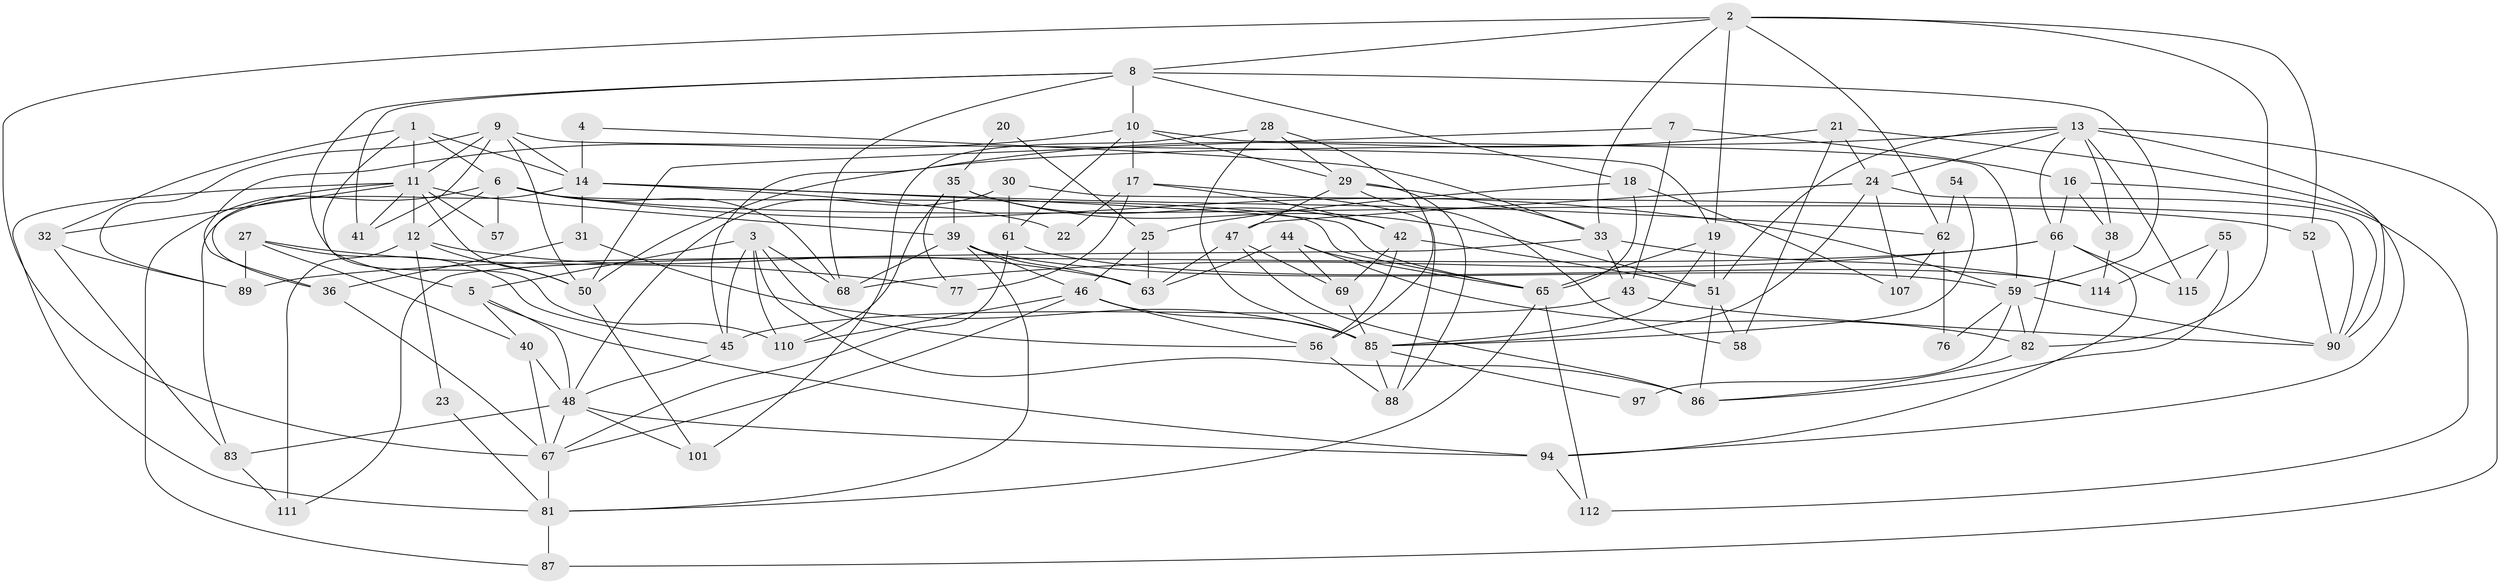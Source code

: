 // Generated by graph-tools (version 1.1) at 2025/52/02/27/25 19:52:06]
// undirected, 81 vertices, 191 edges
graph export_dot {
graph [start="1"]
  node [color=gray90,style=filled];
  1;
  2 [super="+60"];
  3 [super="+92"];
  4;
  5 [super="+49"];
  6 [super="+73"];
  7;
  8 [super="+74"];
  9 [super="+91"];
  10 [super="+15"];
  11 [super="+26"];
  12 [super="+37"];
  13 [super="+34"];
  14 [super="+105"];
  16;
  17;
  18;
  19 [super="+106"];
  20;
  21 [super="+99"];
  22;
  23;
  24 [super="+100"];
  25;
  27;
  28;
  29 [super="+96"];
  30;
  31;
  32 [super="+103"];
  33 [super="+71"];
  35 [super="+84"];
  36 [super="+72"];
  38;
  39 [super="+109"];
  40;
  41;
  42 [super="+64"];
  43;
  44;
  45 [super="+80"];
  46 [super="+116"];
  47;
  48 [super="+75"];
  50 [super="+53"];
  51 [super="+95"];
  52;
  54;
  55;
  56 [super="+70"];
  57;
  58;
  59 [super="+78"];
  61;
  62;
  63 [super="+79"];
  65 [super="+104"];
  66;
  67 [super="+108"];
  68;
  69;
  76;
  77;
  81;
  82 [super="+113"];
  83;
  85 [super="+102"];
  86;
  87;
  88;
  89;
  90 [super="+93"];
  94 [super="+98"];
  97;
  101;
  107;
  110;
  111;
  112;
  114;
  115;
  1 -- 6;
  1 -- 14;
  1 -- 11;
  1 -- 32;
  1 -- 5;
  2 -- 33;
  2 -- 62;
  2 -- 19;
  2 -- 52;
  2 -- 82;
  2 -- 67;
  2 -- 8;
  3 -- 86;
  3 -- 110;
  3 -- 68;
  3 -- 5;
  3 -- 56;
  3 -- 45;
  4 -- 33;
  4 -- 14;
  5 -- 40;
  5 -- 94;
  5 -- 48;
  6 -- 87;
  6 -- 68;
  6 -- 52;
  6 -- 57;
  6 -- 59;
  6 -- 65;
  6 -- 12;
  7 -- 43;
  7 -- 50;
  7 -- 16;
  8 -- 59;
  8 -- 18;
  8 -- 68;
  8 -- 41;
  8 -- 110;
  8 -- 10;
  9 -- 41;
  9 -- 19;
  9 -- 89;
  9 -- 11;
  9 -- 14;
  9 -- 50;
  10 -- 17;
  10 -- 61;
  10 -- 59;
  10 -- 36;
  10 -- 29;
  11 -- 36;
  11 -- 81;
  11 -- 32;
  11 -- 39;
  11 -- 50;
  11 -- 41;
  11 -- 12;
  11 -- 57;
  12 -- 23;
  12 -- 111;
  12 -- 63;
  12 -- 50;
  13 -- 66;
  13 -- 50;
  13 -- 87;
  13 -- 51;
  13 -- 115;
  13 -- 38;
  13 -- 24;
  13 -- 90;
  14 -- 31;
  14 -- 62;
  14 -- 65;
  14 -- 83;
  14 -- 22;
  16 -- 112;
  16 -- 38;
  16 -- 66;
  17 -- 88;
  17 -- 22;
  17 -- 77;
  17 -- 42;
  18 -- 25;
  18 -- 107;
  18 -- 65;
  19 -- 65;
  19 -- 51;
  19 -- 85;
  20 -- 35;
  20 -- 25;
  21 -- 58;
  21 -- 24;
  21 -- 94;
  21 -- 45;
  23 -- 81;
  24 -- 47;
  24 -- 85 [weight=2];
  24 -- 90;
  24 -- 107;
  25 -- 63;
  25 -- 46;
  27 -- 77;
  27 -- 40;
  27 -- 89;
  27 -- 45;
  28 -- 101;
  28 -- 29;
  28 -- 56;
  28 -- 85;
  29 -- 58;
  29 -- 88;
  29 -- 47;
  29 -- 33;
  30 -- 90;
  30 -- 61;
  30 -- 48;
  31 -- 36;
  31 -- 85;
  32 -- 83;
  32 -- 89;
  33 -- 111;
  33 -- 43;
  33 -- 114;
  35 -- 77;
  35 -- 39;
  35 -- 51;
  35 -- 42;
  35 -- 110;
  36 -- 67;
  38 -- 114;
  39 -- 68;
  39 -- 81;
  39 -- 59;
  39 -- 46;
  39 -- 63;
  40 -- 48;
  40 -- 67;
  42 -- 51;
  42 -- 69;
  42 -- 56;
  43 -- 45;
  43 -- 90;
  44 -- 69;
  44 -- 82;
  44 -- 65;
  44 -- 63;
  45 -- 48;
  46 -- 85;
  46 -- 67;
  46 -- 56;
  46 -- 110;
  47 -- 69;
  47 -- 86;
  47 -- 63;
  48 -- 83;
  48 -- 101;
  48 -- 94;
  48 -- 67;
  50 -- 101;
  51 -- 86;
  51 -- 58;
  52 -- 90;
  54 -- 62;
  54 -- 85;
  55 -- 115;
  55 -- 86;
  55 -- 114;
  56 -- 88;
  59 -- 82;
  59 -- 90;
  59 -- 97;
  59 -- 76;
  61 -- 114;
  61 -- 67;
  62 -- 76;
  62 -- 107;
  65 -- 81;
  65 -- 112;
  66 -- 68;
  66 -- 89;
  66 -- 94;
  66 -- 115;
  66 -- 82;
  67 -- 81;
  69 -- 85;
  81 -- 87;
  82 -- 86;
  83 -- 111;
  85 -- 97;
  85 -- 88;
  94 -- 112;
}
